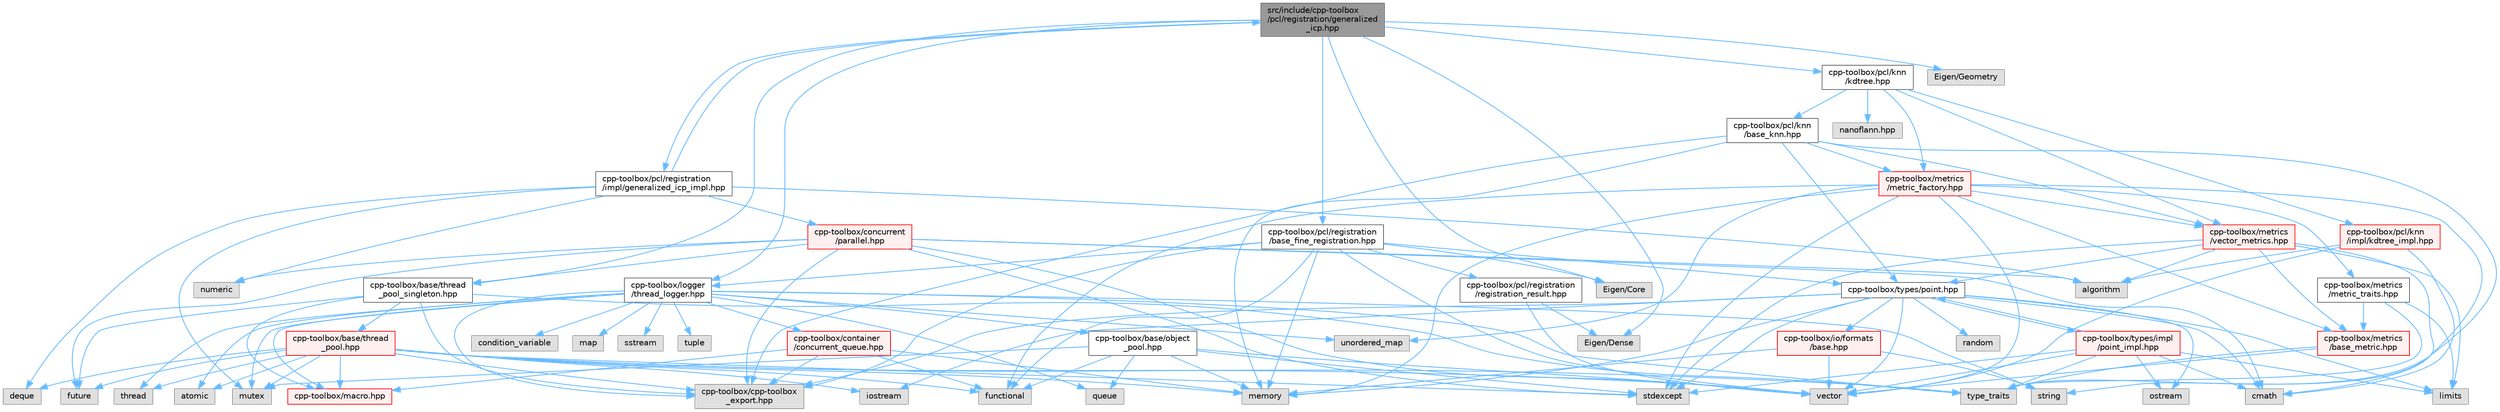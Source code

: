 digraph "src/include/cpp-toolbox/pcl/registration/generalized_icp.hpp"
{
 // LATEX_PDF_SIZE
  bgcolor="transparent";
  edge [fontname=Helvetica,fontsize=10,labelfontname=Helvetica,labelfontsize=10];
  node [fontname=Helvetica,fontsize=10,shape=box,height=0.2,width=0.4];
  Node1 [id="Node000001",label="src/include/cpp-toolbox\l/pcl/registration/generalized\l_icp.hpp",height=0.2,width=0.4,color="gray40", fillcolor="grey60", style="filled", fontcolor="black",tooltip=" "];
  Node1 -> Node2 [id="edge1_Node000001_Node000002",color="steelblue1",style="solid",tooltip=" "];
  Node2 [id="Node000002",label="cpp-toolbox/pcl/registration\l/base_fine_registration.hpp",height=0.2,width=0.4,color="grey40", fillcolor="white", style="filled",URL="$base__fine__registration_8hpp.html",tooltip=" "];
  Node2 -> Node3 [id="edge2_Node000002_Node000003",color="steelblue1",style="solid",tooltip=" "];
  Node3 [id="Node000003",label="functional",height=0.2,width=0.4,color="grey60", fillcolor="#E0E0E0", style="filled",tooltip=" "];
  Node2 -> Node4 [id="edge3_Node000002_Node000004",color="steelblue1",style="solid",tooltip=" "];
  Node4 [id="Node000004",label="memory",height=0.2,width=0.4,color="grey60", fillcolor="#E0E0E0", style="filled",tooltip=" "];
  Node2 -> Node5 [id="edge4_Node000002_Node000005",color="steelblue1",style="solid",tooltip=" "];
  Node5 [id="Node000005",label="vector",height=0.2,width=0.4,color="grey60", fillcolor="#E0E0E0", style="filled",tooltip=" "];
  Node2 -> Node6 [id="edge5_Node000002_Node000006",color="steelblue1",style="solid",tooltip=" "];
  Node6 [id="Node000006",label="cpp-toolbox/cpp-toolbox\l_export.hpp",height=0.2,width=0.4,color="grey60", fillcolor="#E0E0E0", style="filled",tooltip=" "];
  Node2 -> Node7 [id="edge6_Node000002_Node000007",color="steelblue1",style="solid",tooltip=" "];
  Node7 [id="Node000007",label="cpp-toolbox/logger\l/thread_logger.hpp",height=0.2,width=0.4,color="grey40", fillcolor="white", style="filled",URL="$thread__logger_8hpp.html",tooltip=" "];
  Node7 -> Node8 [id="edge7_Node000007_Node000008",color="steelblue1",style="solid",tooltip=" "];
  Node8 [id="Node000008",label="atomic",height=0.2,width=0.4,color="grey60", fillcolor="#E0E0E0", style="filled",tooltip=" "];
  Node7 -> Node9 [id="edge8_Node000007_Node000009",color="steelblue1",style="solid",tooltip=" "];
  Node9 [id="Node000009",label="condition_variable",height=0.2,width=0.4,color="grey60", fillcolor="#E0E0E0", style="filled",tooltip=" "];
  Node7 -> Node10 [id="edge9_Node000007_Node000010",color="steelblue1",style="solid",tooltip=" "];
  Node10 [id="Node000010",label="map",height=0.2,width=0.4,color="grey60", fillcolor="#E0E0E0", style="filled",tooltip=" "];
  Node7 -> Node11 [id="edge10_Node000007_Node000011",color="steelblue1",style="solid",tooltip=" "];
  Node11 [id="Node000011",label="mutex",height=0.2,width=0.4,color="grey60", fillcolor="#E0E0E0", style="filled",tooltip=" "];
  Node7 -> Node12 [id="edge11_Node000007_Node000012",color="steelblue1",style="solid",tooltip=" "];
  Node12 [id="Node000012",label="queue",height=0.2,width=0.4,color="grey60", fillcolor="#E0E0E0", style="filled",tooltip=" "];
  Node7 -> Node13 [id="edge12_Node000007_Node000013",color="steelblue1",style="solid",tooltip=" "];
  Node13 [id="Node000013",label="sstream",height=0.2,width=0.4,color="grey60", fillcolor="#E0E0E0", style="filled",tooltip=" "];
  Node7 -> Node14 [id="edge13_Node000007_Node000014",color="steelblue1",style="solid",tooltip=" "];
  Node14 [id="Node000014",label="string",height=0.2,width=0.4,color="grey60", fillcolor="#E0E0E0", style="filled",tooltip=" "];
  Node7 -> Node15 [id="edge14_Node000007_Node000015",color="steelblue1",style="solid",tooltip=" "];
  Node15 [id="Node000015",label="thread",height=0.2,width=0.4,color="grey60", fillcolor="#E0E0E0", style="filled",tooltip=" "];
  Node7 -> Node16 [id="edge15_Node000007_Node000016",color="steelblue1",style="solid",tooltip=" "];
  Node16 [id="Node000016",label="tuple",height=0.2,width=0.4,color="grey60", fillcolor="#E0E0E0", style="filled",tooltip=" "];
  Node7 -> Node17 [id="edge16_Node000007_Node000017",color="steelblue1",style="solid",tooltip=" "];
  Node17 [id="Node000017",label="type_traits",height=0.2,width=0.4,color="grey60", fillcolor="#E0E0E0", style="filled",tooltip=" "];
  Node7 -> Node18 [id="edge17_Node000007_Node000018",color="steelblue1",style="solid",tooltip=" "];
  Node18 [id="Node000018",label="unordered_map",height=0.2,width=0.4,color="grey60", fillcolor="#E0E0E0", style="filled",tooltip=" "];
  Node7 -> Node6 [id="edge18_Node000007_Node000006",color="steelblue1",style="solid",tooltip=" "];
  Node7 -> Node19 [id="edge19_Node000007_Node000019",color="steelblue1",style="solid",tooltip=" "];
  Node19 [id="Node000019",label="cpp-toolbox/macro.hpp",height=0.2,width=0.4,color="red", fillcolor="#FFF0F0", style="filled",URL="$macro_8hpp.html",tooltip="通用的编译器、平台、架构检测和实用宏定义 / Common macros for compiler, platform, architecture detection and utility macro..."];
  Node7 -> Node24 [id="edge20_Node000007_Node000024",color="steelblue1",style="solid",tooltip=" "];
  Node24 [id="Node000024",label="cpp-toolbox/container\l/concurrent_queue.hpp",height=0.2,width=0.4,color="red", fillcolor="#FFF0F0", style="filled",URL="$concurrent__queue_8hpp.html",tooltip=" "];
  Node24 -> Node3 [id="edge21_Node000024_Node000003",color="steelblue1",style="solid",tooltip=" "];
  Node24 -> Node4 [id="edge22_Node000024_Node000004",color="steelblue1",style="solid",tooltip=" "];
  Node24 -> Node6 [id="edge23_Node000024_Node000006",color="steelblue1",style="solid",tooltip=" "];
  Node24 -> Node19 [id="edge24_Node000024_Node000019",color="steelblue1",style="solid",tooltip=" "];
  Node7 -> Node29 [id="edge25_Node000007_Node000029",color="steelblue1",style="solid",tooltip=" "];
  Node29 [id="Node000029",label="cpp-toolbox/base/object\l_pool.hpp",height=0.2,width=0.4,color="grey40", fillcolor="white", style="filled",URL="$object__pool_8hpp.html",tooltip=" "];
  Node29 -> Node3 [id="edge26_Node000029_Node000003",color="steelblue1",style="solid",tooltip=" "];
  Node29 -> Node4 [id="edge27_Node000029_Node000004",color="steelblue1",style="solid",tooltip=" "];
  Node29 -> Node11 [id="edge28_Node000029_Node000011",color="steelblue1",style="solid",tooltip=" "];
  Node29 -> Node12 [id="edge29_Node000029_Node000012",color="steelblue1",style="solid",tooltip=" "];
  Node29 -> Node30 [id="edge30_Node000029_Node000030",color="steelblue1",style="solid",tooltip=" "];
  Node30 [id="Node000030",label="stdexcept",height=0.2,width=0.4,color="grey60", fillcolor="#E0E0E0", style="filled",tooltip=" "];
  Node29 -> Node5 [id="edge31_Node000029_Node000005",color="steelblue1",style="solid",tooltip=" "];
  Node2 -> Node31 [id="edge32_Node000002_Node000031",color="steelblue1",style="solid",tooltip=" "];
  Node31 [id="Node000031",label="cpp-toolbox/pcl/registration\l/registration_result.hpp",height=0.2,width=0.4,color="grey40", fillcolor="white", style="filled",URL="$registration__result_8hpp.html",tooltip=" "];
  Node31 -> Node5 [id="edge33_Node000031_Node000005",color="steelblue1",style="solid",tooltip=" "];
  Node31 -> Node32 [id="edge34_Node000031_Node000032",color="steelblue1",style="solid",tooltip=" "];
  Node32 [id="Node000032",label="Eigen/Dense",height=0.2,width=0.4,color="grey60", fillcolor="#E0E0E0", style="filled",tooltip=" "];
  Node2 -> Node33 [id="edge35_Node000002_Node000033",color="steelblue1",style="solid",tooltip=" "];
  Node33 [id="Node000033",label="cpp-toolbox/types/point.hpp",height=0.2,width=0.4,color="grey40", fillcolor="white", style="filled",URL="$point_8hpp.html",tooltip=" "];
  Node33 -> Node34 [id="edge36_Node000033_Node000034",color="steelblue1",style="solid",tooltip=" "];
  Node34 [id="Node000034",label="cmath",height=0.2,width=0.4,color="grey60", fillcolor="#E0E0E0", style="filled",tooltip=" "];
  Node33 -> Node35 [id="edge37_Node000033_Node000035",color="steelblue1",style="solid",tooltip=" "];
  Node35 [id="Node000035",label="iostream",height=0.2,width=0.4,color="grey60", fillcolor="#E0E0E0", style="filled",tooltip=" "];
  Node33 -> Node36 [id="edge38_Node000033_Node000036",color="steelblue1",style="solid",tooltip=" "];
  Node36 [id="Node000036",label="limits",height=0.2,width=0.4,color="grey60", fillcolor="#E0E0E0", style="filled",tooltip=" "];
  Node33 -> Node4 [id="edge39_Node000033_Node000004",color="steelblue1",style="solid",tooltip=" "];
  Node33 -> Node37 [id="edge40_Node000033_Node000037",color="steelblue1",style="solid",tooltip=" "];
  Node37 [id="Node000037",label="ostream",height=0.2,width=0.4,color="grey60", fillcolor="#E0E0E0", style="filled",tooltip=" "];
  Node33 -> Node38 [id="edge41_Node000033_Node000038",color="steelblue1",style="solid",tooltip=" "];
  Node38 [id="Node000038",label="random",height=0.2,width=0.4,color="grey60", fillcolor="#E0E0E0", style="filled",tooltip=" "];
  Node33 -> Node30 [id="edge42_Node000033_Node000030",color="steelblue1",style="solid",tooltip=" "];
  Node33 -> Node5 [id="edge43_Node000033_Node000005",color="steelblue1",style="solid",tooltip=" "];
  Node33 -> Node6 [id="edge44_Node000033_Node000006",color="steelblue1",style="solid",tooltip=" "];
  Node33 -> Node39 [id="edge45_Node000033_Node000039",color="steelblue1",style="solid",tooltip=" "];
  Node39 [id="Node000039",label="cpp-toolbox/io/formats\l/base.hpp",height=0.2,width=0.4,color="red", fillcolor="#FFF0F0", style="filled",URL="$io_2formats_2base_8hpp.html",tooltip=" "];
  Node39 -> Node4 [id="edge46_Node000039_Node000004",color="steelblue1",style="solid",tooltip=" "];
  Node39 -> Node14 [id="edge47_Node000039_Node000014",color="steelblue1",style="solid",tooltip=" "];
  Node39 -> Node5 [id="edge48_Node000039_Node000005",color="steelblue1",style="solid",tooltip=" "];
  Node33 -> Node42 [id="edge49_Node000033_Node000042",color="steelblue1",style="solid",tooltip=" "];
  Node42 [id="Node000042",label="cpp-toolbox/types/impl\l/point_impl.hpp",height=0.2,width=0.4,color="red", fillcolor="#FFF0F0", style="filled",URL="$point__impl_8hpp.html",tooltip=" "];
  Node42 -> Node34 [id="edge50_Node000042_Node000034",color="steelblue1",style="solid",tooltip=" "];
  Node42 -> Node36 [id="edge51_Node000042_Node000036",color="steelblue1",style="solid",tooltip=" "];
  Node42 -> Node37 [id="edge52_Node000042_Node000037",color="steelblue1",style="solid",tooltip=" "];
  Node42 -> Node30 [id="edge53_Node000042_Node000030",color="steelblue1",style="solid",tooltip=" "];
  Node42 -> Node17 [id="edge54_Node000042_Node000017",color="steelblue1",style="solid",tooltip=" "];
  Node42 -> Node5 [id="edge55_Node000042_Node000005",color="steelblue1",style="solid",tooltip=" "];
  Node42 -> Node33 [id="edge56_Node000042_Node000033",color="steelblue1",style="solid",tooltip=" "];
  Node2 -> Node44 [id="edge57_Node000002_Node000044",color="steelblue1",style="solid",tooltip=" "];
  Node44 [id="Node000044",label="Eigen/Core",height=0.2,width=0.4,color="grey60", fillcolor="#E0E0E0", style="filled",tooltip=" "];
  Node1 -> Node45 [id="edge58_Node000001_Node000045",color="steelblue1",style="solid",tooltip=" "];
  Node45 [id="Node000045",label="cpp-toolbox/pcl/knn\l/kdtree.hpp",height=0.2,width=0.4,color="grey40", fillcolor="white", style="filled",URL="$kdtree_8hpp.html",tooltip=" "];
  Node45 -> Node46 [id="edge59_Node000045_Node000046",color="steelblue1",style="solid",tooltip=" "];
  Node46 [id="Node000046",label="cpp-toolbox/pcl/knn\l/base_knn.hpp",height=0.2,width=0.4,color="grey40", fillcolor="white", style="filled",URL="$base__knn_8hpp.html",tooltip=" "];
  Node46 -> Node4 [id="edge60_Node000046_Node000004",color="steelblue1",style="solid",tooltip=" "];
  Node46 -> Node17 [id="edge61_Node000046_Node000017",color="steelblue1",style="solid",tooltip=" "];
  Node46 -> Node6 [id="edge62_Node000046_Node000006",color="steelblue1",style="solid",tooltip=" "];
  Node46 -> Node33 [id="edge63_Node000046_Node000033",color="steelblue1",style="solid",tooltip=" "];
  Node46 -> Node47 [id="edge64_Node000046_Node000047",color="steelblue1",style="solid",tooltip=" "];
  Node47 [id="Node000047",label="cpp-toolbox/metrics\l/vector_metrics.hpp",height=0.2,width=0.4,color="red", fillcolor="#FFF0F0", style="filled",URL="$vector__metrics_8hpp.html",tooltip=" "];
  Node47 -> Node48 [id="edge65_Node000047_Node000048",color="steelblue1",style="solid",tooltip=" "];
  Node48 [id="Node000048",label="algorithm",height=0.2,width=0.4,color="grey60", fillcolor="#E0E0E0", style="filled",tooltip=" "];
  Node47 -> Node34 [id="edge66_Node000047_Node000034",color="steelblue1",style="solid",tooltip=" "];
  Node47 -> Node36 [id="edge67_Node000047_Node000036",color="steelblue1",style="solid",tooltip=" "];
  Node47 -> Node30 [id="edge68_Node000047_Node000030",color="steelblue1",style="solid",tooltip=" "];
  Node47 -> Node50 [id="edge69_Node000047_Node000050",color="steelblue1",style="solid",tooltip=" "];
  Node50 [id="Node000050",label="cpp-toolbox/metrics\l/base_metric.hpp",height=0.2,width=0.4,color="red", fillcolor="#FFF0F0", style="filled",URL="$base__metric_8hpp.html",tooltip=" "];
  Node50 -> Node5 [id="edge70_Node000050_Node000005",color="steelblue1",style="solid",tooltip=" "];
  Node50 -> Node17 [id="edge71_Node000050_Node000017",color="steelblue1",style="solid",tooltip=" "];
  Node47 -> Node33 [id="edge72_Node000047_Node000033",color="steelblue1",style="solid",tooltip=" "];
  Node46 -> Node52 [id="edge73_Node000046_Node000052",color="steelblue1",style="solid",tooltip=" "];
  Node52 [id="Node000052",label="cpp-toolbox/metrics\l/metric_factory.hpp",height=0.2,width=0.4,color="red", fillcolor="#FFF0F0", style="filled",URL="$metric__factory_8hpp.html",tooltip=" "];
  Node52 -> Node4 [id="edge74_Node000052_Node000004",color="steelblue1",style="solid",tooltip=" "];
  Node52 -> Node14 [id="edge75_Node000052_Node000014",color="steelblue1",style="solid",tooltip=" "];
  Node52 -> Node18 [id="edge76_Node000052_Node000018",color="steelblue1",style="solid",tooltip=" "];
  Node52 -> Node3 [id="edge77_Node000052_Node000003",color="steelblue1",style="solid",tooltip=" "];
  Node52 -> Node30 [id="edge78_Node000052_Node000030",color="steelblue1",style="solid",tooltip=" "];
  Node52 -> Node5 [id="edge79_Node000052_Node000005",color="steelblue1",style="solid",tooltip=" "];
  Node52 -> Node50 [id="edge80_Node000052_Node000050",color="steelblue1",style="solid",tooltip=" "];
  Node52 -> Node53 [id="edge81_Node000052_Node000053",color="steelblue1",style="solid",tooltip=" "];
  Node53 [id="Node000053",label="cpp-toolbox/metrics\l/metric_traits.hpp",height=0.2,width=0.4,color="grey40", fillcolor="white", style="filled",URL="$metric__traits_8hpp.html",tooltip=" "];
  Node53 -> Node17 [id="edge82_Node000053_Node000017",color="steelblue1",style="solid",tooltip=" "];
  Node53 -> Node36 [id="edge83_Node000053_Node000036",color="steelblue1",style="solid",tooltip=" "];
  Node53 -> Node50 [id="edge84_Node000053_Node000050",color="steelblue1",style="solid",tooltip=" "];
  Node52 -> Node47 [id="edge85_Node000052_Node000047",color="steelblue1",style="solid",tooltip=" "];
  Node45 -> Node52 [id="edge86_Node000045_Node000052",color="steelblue1",style="solid",tooltip=" "];
  Node45 -> Node47 [id="edge87_Node000045_Node000047",color="steelblue1",style="solid",tooltip=" "];
  Node45 -> Node58 [id="edge88_Node000045_Node000058",color="steelblue1",style="solid",tooltip=" "];
  Node58 [id="Node000058",label="nanoflann.hpp",height=0.2,width=0.4,color="grey60", fillcolor="#E0E0E0", style="filled",tooltip=" "];
  Node45 -> Node59 [id="edge89_Node000045_Node000059",color="steelblue1",style="solid",tooltip=" "];
  Node59 [id="Node000059",label="cpp-toolbox/pcl/knn\l/impl/kdtree_impl.hpp",height=0.2,width=0.4,color="red", fillcolor="#FFF0F0", style="filled",URL="$kdtree__impl_8hpp.html",tooltip=" "];
  Node59 -> Node48 [id="edge90_Node000059_Node000048",color="steelblue1",style="solid",tooltip=" "];
  Node59 -> Node34 [id="edge91_Node000059_Node000034",color="steelblue1",style="solid",tooltip=" "];
  Node59 -> Node5 [id="edge92_Node000059_Node000005",color="steelblue1",style="solid",tooltip=" "];
  Node1 -> Node63 [id="edge93_Node000001_Node000063",color="steelblue1",style="solid",tooltip=" "];
  Node63 [id="Node000063",label="cpp-toolbox/base/thread\l_pool_singleton.hpp",height=0.2,width=0.4,color="grey40", fillcolor="white", style="filled",URL="$thread__pool__singleton_8hpp.html",tooltip=" "];
  Node63 -> Node64 [id="edge94_Node000063_Node000064",color="steelblue1",style="solid",tooltip=" "];
  Node64 [id="Node000064",label="future",height=0.2,width=0.4,color="grey60", fillcolor="#E0E0E0", style="filled",tooltip=" "];
  Node63 -> Node17 [id="edge95_Node000063_Node000017",color="steelblue1",style="solid",tooltip=" "];
  Node63 -> Node6 [id="edge96_Node000063_Node000006",color="steelblue1",style="solid",tooltip=" "];
  Node63 -> Node19 [id="edge97_Node000063_Node000019",color="steelblue1",style="solid",tooltip=" "];
  Node63 -> Node65 [id="edge98_Node000063_Node000065",color="steelblue1",style="solid",tooltip=" "];
  Node65 [id="Node000065",label="cpp-toolbox/base/thread\l_pool.hpp",height=0.2,width=0.4,color="red", fillcolor="#FFF0F0", style="filled",URL="$thread__pool_8hpp.html",tooltip=" "];
  Node65 -> Node8 [id="edge99_Node000065_Node000008",color="steelblue1",style="solid",tooltip=" "];
  Node65 -> Node66 [id="edge100_Node000065_Node000066",color="steelblue1",style="solid",tooltip=" "];
  Node66 [id="Node000066",label="deque",height=0.2,width=0.4,color="grey60", fillcolor="#E0E0E0", style="filled",tooltip=" "];
  Node65 -> Node3 [id="edge101_Node000065_Node000003",color="steelblue1",style="solid",tooltip=" "];
  Node65 -> Node64 [id="edge102_Node000065_Node000064",color="steelblue1",style="solid",tooltip=" "];
  Node65 -> Node35 [id="edge103_Node000065_Node000035",color="steelblue1",style="solid",tooltip=" "];
  Node65 -> Node4 [id="edge104_Node000065_Node000004",color="steelblue1",style="solid",tooltip=" "];
  Node65 -> Node11 [id="edge105_Node000065_Node000011",color="steelblue1",style="solid",tooltip=" "];
  Node65 -> Node30 [id="edge106_Node000065_Node000030",color="steelblue1",style="solid",tooltip=" "];
  Node65 -> Node15 [id="edge107_Node000065_Node000015",color="steelblue1",style="solid",tooltip=" "];
  Node65 -> Node17 [id="edge108_Node000065_Node000017",color="steelblue1",style="solid",tooltip=" "];
  Node65 -> Node5 [id="edge109_Node000065_Node000005",color="steelblue1",style="solid",tooltip=" "];
  Node65 -> Node6 [id="edge110_Node000065_Node000006",color="steelblue1",style="solid",tooltip=" "];
  Node65 -> Node19 [id="edge111_Node000065_Node000019",color="steelblue1",style="solid",tooltip=" "];
  Node1 -> Node7 [id="edge112_Node000001_Node000007",color="steelblue1",style="solid",tooltip=" "];
  Node1 -> Node44 [id="edge113_Node000001_Node000044",color="steelblue1",style="solid",tooltip=" "];
  Node1 -> Node32 [id="edge114_Node000001_Node000032",color="steelblue1",style="solid",tooltip=" "];
  Node1 -> Node68 [id="edge115_Node000001_Node000068",color="steelblue1",style="solid",tooltip=" "];
  Node68 [id="Node000068",label="Eigen/Geometry",height=0.2,width=0.4,color="grey60", fillcolor="#E0E0E0", style="filled",tooltip=" "];
  Node1 -> Node69 [id="edge116_Node000001_Node000069",color="steelblue1",style="solid",tooltip=" "];
  Node69 [id="Node000069",label="cpp-toolbox/pcl/registration\l/impl/generalized_icp_impl.hpp",height=0.2,width=0.4,color="grey40", fillcolor="white", style="filled",URL="$generalized__icp__impl_8hpp.html",tooltip=" "];
  Node69 -> Node1 [id="edge117_Node000069_Node000001",color="steelblue1",style="solid",tooltip=" "];
  Node69 -> Node70 [id="edge118_Node000069_Node000070",color="steelblue1",style="solid",tooltip=" "];
  Node70 [id="Node000070",label="cpp-toolbox/concurrent\l/parallel.hpp",height=0.2,width=0.4,color="red", fillcolor="#FFF0F0", style="filled",URL="$parallel_8hpp.html",tooltip=" "];
  Node70 -> Node48 [id="edge119_Node000070_Node000048",color="steelblue1",style="solid",tooltip=" "];
  Node70 -> Node34 [id="edge120_Node000070_Node000034",color="steelblue1",style="solid",tooltip=" "];
  Node70 -> Node64 [id="edge121_Node000070_Node000064",color="steelblue1",style="solid",tooltip=" "];
  Node70 -> Node55 [id="edge122_Node000070_Node000055",color="steelblue1",style="solid",tooltip=" "];
  Node55 [id="Node000055",label="numeric",height=0.2,width=0.4,color="grey60", fillcolor="#E0E0E0", style="filled",tooltip=" "];
  Node70 -> Node30 [id="edge123_Node000070_Node000030",color="steelblue1",style="solid",tooltip=" "];
  Node70 -> Node5 [id="edge124_Node000070_Node000005",color="steelblue1",style="solid",tooltip=" "];
  Node70 -> Node6 [id="edge125_Node000070_Node000006",color="steelblue1",style="solid",tooltip=" "];
  Node70 -> Node63 [id="edge126_Node000070_Node000063",color="steelblue1",style="solid",tooltip=" "];
  Node69 -> Node48 [id="edge127_Node000069_Node000048",color="steelblue1",style="solid",tooltip=" "];
  Node69 -> Node55 [id="edge128_Node000069_Node000055",color="steelblue1",style="solid",tooltip=" "];
  Node69 -> Node66 [id="edge129_Node000069_Node000066",color="steelblue1",style="solid",tooltip=" "];
  Node69 -> Node11 [id="edge130_Node000069_Node000011",color="steelblue1",style="solid",tooltip=" "];
}
